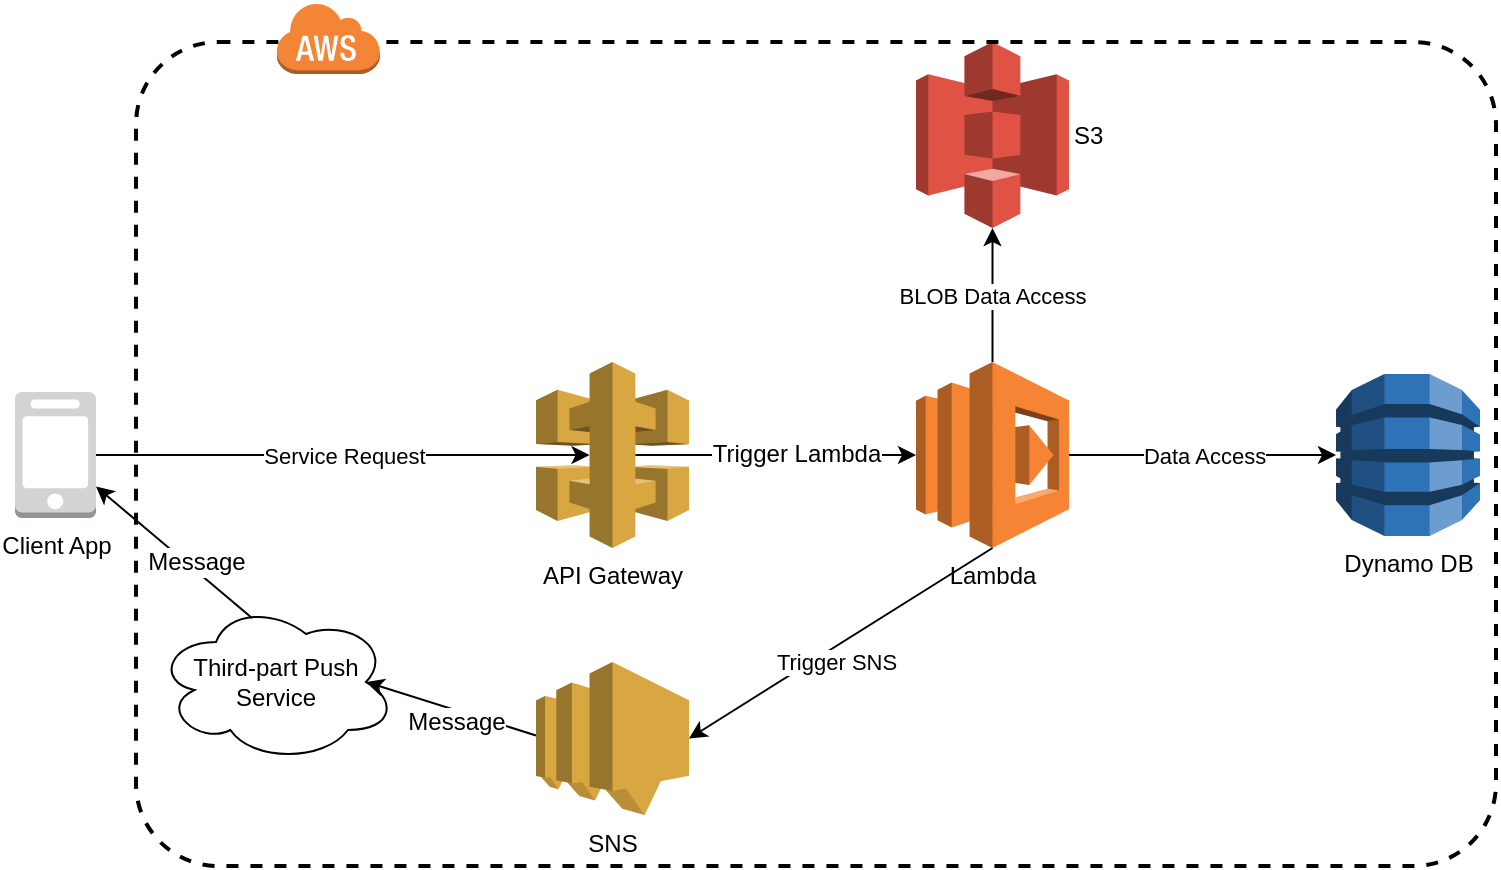 <mxfile version="10.8.4" type="github"><diagram name="Page-1" id="75ae5057-2f1f-a65a-41a6-c58fb5237df7"><mxGraphModel dx="675" dy="457" grid="1" gridSize="10" guides="1" tooltips="1" connect="1" arrows="1" fold="1" page="1" pageScale="1" pageWidth="1100" pageHeight="850" background="#ffffff" math="0" shadow="0"><root><mxCell id="0"/><mxCell id="1" parent="0"/><mxCell id="8RcPRZtqM2mZ0UA2302J-1" value="Client App" style="outlineConnect=0;dashed=0;verticalLabelPosition=bottom;verticalAlign=top;align=center;html=1;shape=mxgraph.aws3.mobile_client;fillColor=#D2D3D3;gradientColor=none;" parent="1" vertex="1"><mxGeometry x="9.5" y="375" width="40.5" height="63" as="geometry"/></mxCell><mxCell id="8RcPRZtqM2mZ0UA2302J-2" value="API Gateway&lt;br&gt;&lt;br&gt;" style="outlineConnect=0;dashed=0;verticalLabelPosition=bottom;verticalAlign=top;align=center;html=1;shape=mxgraph.aws3.api_gateway;fillColor=#D9A741;gradientColor=none;" parent="1" vertex="1"><mxGeometry x="270" y="360" width="76.5" height="93" as="geometry"/></mxCell><mxCell id="8RcPRZtqM2mZ0UA2302J-3" value="Dynamo DB" style="outlineConnect=0;dashed=0;verticalLabelPosition=bottom;verticalAlign=top;align=center;html=1;shape=mxgraph.aws3.dynamo_db;fillColor=#2E73B8;gradientColor=none;" parent="1" vertex="1"><mxGeometry x="670" y="366" width="72" height="81" as="geometry"/></mxCell><mxCell id="8RcPRZtqM2mZ0UA2302J-4" value="SNS" style="outlineConnect=0;dashed=0;verticalLabelPosition=bottom;verticalAlign=top;align=center;html=1;shape=mxgraph.aws3.sns;fillColor=#D9A741;gradientColor=none;" parent="1" vertex="1"><mxGeometry x="270" y="510" width="76.5" height="76.5" as="geometry"/></mxCell><mxCell id="8RcPRZtqM2mZ0UA2302J-26" value="Lambda" style="outlineConnect=0;dashed=0;verticalLabelPosition=bottom;verticalAlign=top;align=center;html=1;shape=mxgraph.aws3.lambda;fillColor=#F58534;gradientColor=none;" parent="1" vertex="1"><mxGeometry x="460" y="360" width="76.5" height="93" as="geometry"/></mxCell><mxCell id="8RcPRZtqM2mZ0UA2302J-31" value="Trigger&amp;nbsp;SNS" style="endArrow=classic;html=1;entryX=1;entryY=0.5;entryDx=0;entryDy=0;entryPerimeter=0;exitX=0.5;exitY=1;exitDx=0;exitDy=0;exitPerimeter=0;" parent="1" source="8RcPRZtqM2mZ0UA2302J-26" target="8RcPRZtqM2mZ0UA2302J-4" edge="1"><mxGeometry x="0.08" y="7" width="50" height="50" relative="1" as="geometry"><mxPoint x="410" y="530" as="sourcePoint"/><mxPoint x="460" y="480" as="targetPoint"/><Array as="points"/><mxPoint as="offset"/></mxGeometry></mxCell><mxCell id="8RcPRZtqM2mZ0UA2302J-32" value="" style="outlineConnect=0;dashed=0;verticalLabelPosition=bottom;verticalAlign=top;align=center;html=1;shape=mxgraph.aws3.s3;fillColor=#E05243;gradientColor=none;" parent="1" vertex="1"><mxGeometry x="460" y="200" width="76.5" height="93" as="geometry"/></mxCell><mxCell id="8RcPRZtqM2mZ0UA2302J-34" value="S3" style="text;html=1;resizable=0;points=[];autosize=1;align=left;verticalAlign=top;spacingTop=-4;" parent="1" vertex="1"><mxGeometry x="536.5" y="236.5" width="30" height="20" as="geometry"/></mxCell><mxCell id="8RcPRZtqM2mZ0UA2302J-36" value="" style="rounded=1;arcSize=10;dashed=1;strokeColor=#000000;fillColor=none;gradientColor=none;strokeWidth=2;" parent="1" vertex="1"><mxGeometry x="70" y="200" width="680" height="412" as="geometry"/></mxCell><mxCell id="8RcPRZtqM2mZ0UA2302J-37" value="" style="dashed=0;html=1;shape=mxgraph.aws3.cloud;fillColor=#F58536;gradientColor=none;dashed=0;" parent="1" vertex="1"><mxGeometry x="140" y="180" width="52" height="36" as="geometry"/></mxCell><mxCell id="Glsf8TkpHgz2WGcAoV27-1" value="Third-part Push Service" style="ellipse;shape=cloud;whiteSpace=wrap;html=1;" vertex="1" parent="1"><mxGeometry x="80" y="480" width="120" height="80" as="geometry"/></mxCell><mxCell id="Glsf8TkpHgz2WGcAoV27-2" value="" style="endArrow=classic;html=1;entryX=0.875;entryY=0.5;entryDx=0;entryDy=0;entryPerimeter=0;exitX=0;exitY=0.48;exitDx=0;exitDy=0;exitPerimeter=0;" edge="1" parent="1" source="8RcPRZtqM2mZ0UA2302J-4" target="Glsf8TkpHgz2WGcAoV27-1"><mxGeometry width="50" height="50" relative="1" as="geometry"><mxPoint x="230" y="570" as="sourcePoint"/><mxPoint x="280" y="520" as="targetPoint"/></mxGeometry></mxCell><mxCell id="Glsf8TkpHgz2WGcAoV27-12" value="Message" style="text;html=1;resizable=0;points=[];align=center;verticalAlign=middle;labelBackgroundColor=#ffffff;" vertex="1" connectable="0" parent="Glsf8TkpHgz2WGcAoV27-2"><mxGeometry x="0.029" y="1" relative="1" as="geometry"><mxPoint x="4" y="6" as="offset"/></mxGeometry></mxCell><mxCell id="Glsf8TkpHgz2WGcAoV27-3" value="" style="endArrow=classic;html=1;entryX=1;entryY=0.75;entryDx=0;entryDy=0;entryPerimeter=0;exitX=0.4;exitY=0.1;exitDx=0;exitDy=0;exitPerimeter=0;" edge="1" parent="1" source="Glsf8TkpHgz2WGcAoV27-1" target="8RcPRZtqM2mZ0UA2302J-1"><mxGeometry width="50" height="50" relative="1" as="geometry"><mxPoint x="30" y="540" as="sourcePoint"/><mxPoint x="80" y="490" as="targetPoint"/></mxGeometry></mxCell><mxCell id="Glsf8TkpHgz2WGcAoV27-13" value="Message" style="text;html=1;resizable=0;points=[];align=center;verticalAlign=middle;labelBackgroundColor=#ffffff;" vertex="1" connectable="0" parent="Glsf8TkpHgz2WGcAoV27-3"><mxGeometry x="-0.278" relative="1" as="geometry"><mxPoint y="-4" as="offset"/></mxGeometry></mxCell><mxCell id="Glsf8TkpHgz2WGcAoV27-6" value="Service Request" style="endArrow=classic;html=1;exitX=1;exitY=0.5;exitDx=0;exitDy=0;exitPerimeter=0;entryX=0.35;entryY=0.5;entryDx=0;entryDy=0;entryPerimeter=0;" edge="1" parent="1" source="8RcPRZtqM2mZ0UA2302J-1" target="8RcPRZtqM2mZ0UA2302J-2"><mxGeometry width="50" height="50" relative="1" as="geometry"><mxPoint x="110" y="410" as="sourcePoint"/><mxPoint x="160" y="360" as="targetPoint"/></mxGeometry></mxCell><mxCell id="Glsf8TkpHgz2WGcAoV27-8" value="" style="endArrow=classic;html=1;exitX=0.65;exitY=0.5;exitDx=0;exitDy=0;exitPerimeter=0;entryX=0;entryY=0.5;entryDx=0;entryDy=0;entryPerimeter=0;" edge="1" parent="1" source="8RcPRZtqM2mZ0UA2302J-2" target="8RcPRZtqM2mZ0UA2302J-26"><mxGeometry width="50" height="50" relative="1" as="geometry"><mxPoint x="380" y="450" as="sourcePoint"/><mxPoint x="430" y="400" as="targetPoint"/></mxGeometry></mxCell><mxCell id="Glsf8TkpHgz2WGcAoV27-9" value="Trigger Lambda" style="text;html=1;resizable=0;points=[];align=center;verticalAlign=middle;labelBackgroundColor=#ffffff;direction=south;" vertex="1" connectable="0" parent="Glsf8TkpHgz2WGcAoV27-8"><mxGeometry x="0.443" y="1" relative="1" as="geometry"><mxPoint x="-21" y="0.5" as="offset"/></mxGeometry></mxCell><mxCell id="Glsf8TkpHgz2WGcAoV27-10" value="BLOB Data Access" style="endArrow=classic;html=1;entryX=0.5;entryY=1;entryDx=0;entryDy=0;entryPerimeter=0;exitX=0.5;exitY=0;exitDx=0;exitDy=0;exitPerimeter=0;" edge="1" parent="1" source="8RcPRZtqM2mZ0UA2302J-26" target="8RcPRZtqM2mZ0UA2302J-32"><mxGeometry width="50" height="50" relative="1" as="geometry"><mxPoint x="480" y="360" as="sourcePoint"/><mxPoint x="530" y="310" as="targetPoint"/></mxGeometry></mxCell><mxCell id="Glsf8TkpHgz2WGcAoV27-11" value="&lt;span&gt;Data Access&lt;/span&gt;" style="endArrow=classic;html=1;exitX=1;exitY=0.5;exitDx=0;exitDy=0;exitPerimeter=0;entryX=0;entryY=0.5;entryDx=0;entryDy=0;entryPerimeter=0;" edge="1" parent="1" source="8RcPRZtqM2mZ0UA2302J-26" target="8RcPRZtqM2mZ0UA2302J-3"><mxGeometry width="50" height="50" relative="1" as="geometry"><mxPoint x="590" y="450" as="sourcePoint"/><mxPoint x="640" y="400" as="targetPoint"/></mxGeometry></mxCell></root></mxGraphModel></diagram></mxfile>
